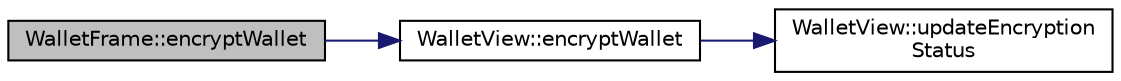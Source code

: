 digraph "WalletFrame::encryptWallet"
{
 // LATEX_PDF_SIZE
  edge [fontname="Helvetica",fontsize="10",labelfontname="Helvetica",labelfontsize="10"];
  node [fontname="Helvetica",fontsize="10",shape=record];
  rankdir="LR";
  Node7 [label="WalletFrame::encryptWallet",height=0.2,width=0.4,color="black", fillcolor="grey75", style="filled", fontcolor="black",tooltip=" "];
  Node7 -> Node8 [color="midnightblue",fontsize="10",style="solid",fontname="Helvetica"];
  Node8 [label="WalletView::encryptWallet",height=0.2,width=0.4,color="black", fillcolor="white", style="filled",URL="$class_wallet_view.html#a164c3de8fc69ef6f39fb7c15e4bda553",tooltip=" "];
  Node8 -> Node9 [color="midnightblue",fontsize="10",style="solid",fontname="Helvetica"];
  Node9 [label="WalletView::updateEncryption\lStatus",height=0.2,width=0.4,color="black", fillcolor="white", style="filled",URL="$class_wallet_view.html#ad348f2ed9f843ef9125ca416307c7412",tooltip=" "];
}
